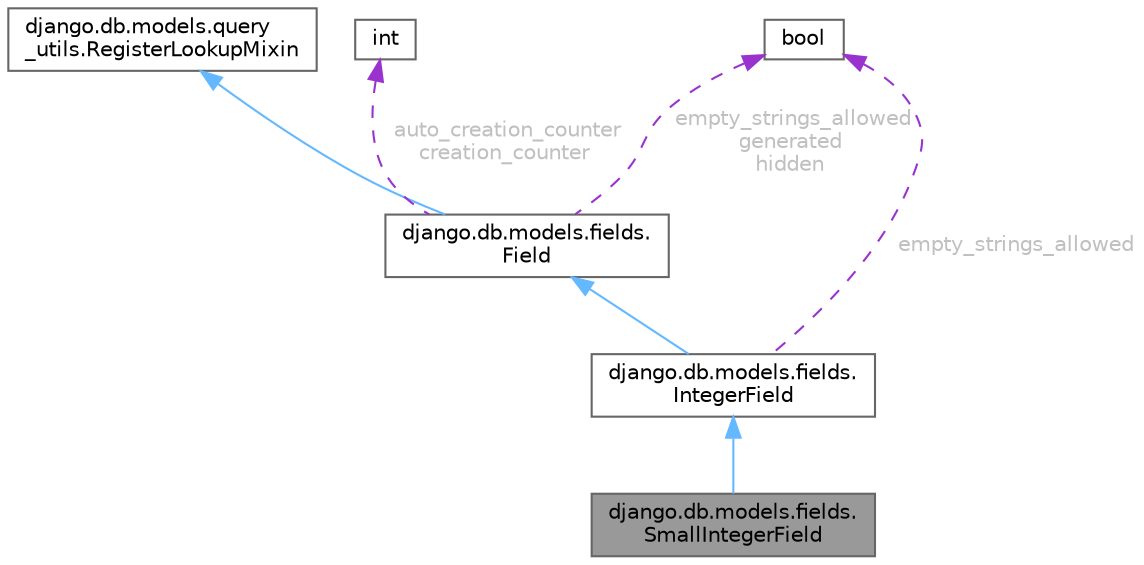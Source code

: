digraph "django.db.models.fields.SmallIntegerField"
{
 // LATEX_PDF_SIZE
  bgcolor="transparent";
  edge [fontname=Helvetica,fontsize=10,labelfontname=Helvetica,labelfontsize=10];
  node [fontname=Helvetica,fontsize=10,shape=box,height=0.2,width=0.4];
  Node1 [id="Node000001",label="django.db.models.fields.\lSmallIntegerField",height=0.2,width=0.4,color="gray40", fillcolor="grey60", style="filled", fontcolor="black",tooltip=" "];
  Node2 -> Node1 [id="edge7_Node000001_Node000002",dir="back",color="steelblue1",style="solid",tooltip=" "];
  Node2 [id="Node000002",label="django.db.models.fields.\lIntegerField",height=0.2,width=0.4,color="gray40", fillcolor="white", style="filled",URL="$classdjango_1_1db_1_1models_1_1fields_1_1IntegerField.html",tooltip=" "];
  Node3 -> Node2 [id="edge8_Node000002_Node000003",dir="back",color="steelblue1",style="solid",tooltip=" "];
  Node3 [id="Node000003",label="django.db.models.fields.\lField",height=0.2,width=0.4,color="gray40", fillcolor="white", style="filled",URL="$classdjango_1_1db_1_1models_1_1fields_1_1Field.html",tooltip=" "];
  Node4 -> Node3 [id="edge9_Node000003_Node000004",dir="back",color="steelblue1",style="solid",tooltip=" "];
  Node4 [id="Node000004",label="django.db.models.query\l_utils.RegisterLookupMixin",height=0.2,width=0.4,color="gray40", fillcolor="white", style="filled",URL="$classdjango_1_1db_1_1models_1_1query__utils_1_1RegisterLookupMixin.html",tooltip=" "];
  Node5 -> Node3 [id="edge10_Node000003_Node000005",dir="back",color="darkorchid3",style="dashed",tooltip=" ",label=" empty_strings_allowed\ngenerated\nhidden",fontcolor="grey" ];
  Node5 [id="Node000005",label="bool",height=0.2,width=0.4,color="gray40", fillcolor="white", style="filled",tooltip=" "];
  Node6 -> Node3 [id="edge11_Node000003_Node000006",dir="back",color="darkorchid3",style="dashed",tooltip=" ",label=" auto_creation_counter\ncreation_counter",fontcolor="grey" ];
  Node6 [id="Node000006",label="int",height=0.2,width=0.4,color="gray40", fillcolor="white", style="filled",tooltip=" "];
  Node5 -> Node2 [id="edge12_Node000002_Node000005",dir="back",color="darkorchid3",style="dashed",tooltip=" ",label=" empty_strings_allowed",fontcolor="grey" ];
}

